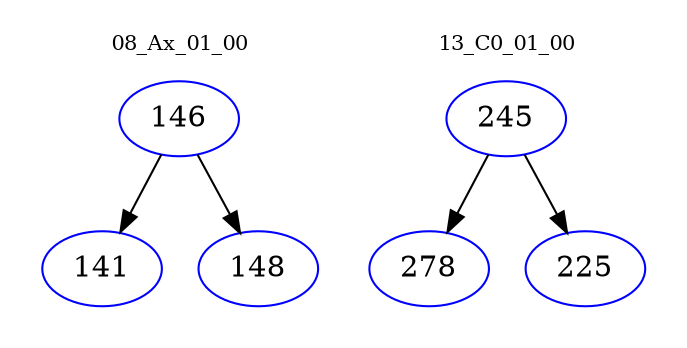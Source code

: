 digraph{
subgraph cluster_0 {
color = white
label = "08_Ax_01_00";
fontsize=10;
T0_146 [label="146", color="blue"]
T0_146 -> T0_141 [color="black"]
T0_141 [label="141", color="blue"]
T0_146 -> T0_148 [color="black"]
T0_148 [label="148", color="blue"]
}
subgraph cluster_1 {
color = white
label = "13_C0_01_00";
fontsize=10;
T1_245 [label="245", color="blue"]
T1_245 -> T1_278 [color="black"]
T1_278 [label="278", color="blue"]
T1_245 -> T1_225 [color="black"]
T1_225 [label="225", color="blue"]
}
}
